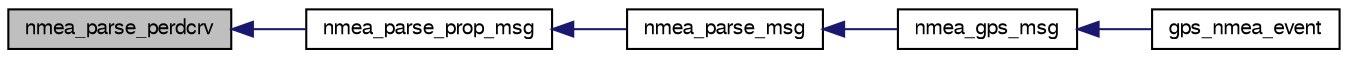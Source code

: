 digraph "nmea_parse_perdcrv"
{
  edge [fontname="FreeSans",fontsize="10",labelfontname="FreeSans",labelfontsize="10"];
  node [fontname="FreeSans",fontsize="10",shape=record];
  rankdir="LR";
  Node1 [label="nmea_parse_perdcrv",height=0.2,width=0.4,color="black", fillcolor="grey75", style="filled", fontcolor="black"];
  Node1 -> Node2 [dir="back",color="midnightblue",fontsize="10",style="solid",fontname="FreeSans"];
  Node2 [label="nmea_parse_prop_msg",height=0.2,width=0.4,color="black", fillcolor="white", style="filled",URL="$gps__nmea_8h.html#abad503c594db519e60515d9ac597f742"];
  Node2 -> Node3 [dir="back",color="midnightblue",fontsize="10",style="solid",fontname="FreeSans"];
  Node3 [label="nmea_parse_msg",height=0.2,width=0.4,color="black", fillcolor="white", style="filled",URL="$gps__nmea_8h.html#a5effdb9e315da2f7fb8259839a57050e",tooltip="nmea_parse_char() has a complete line. "];
  Node3 -> Node4 [dir="back",color="midnightblue",fontsize="10",style="solid",fontname="FreeSans"];
  Node4 [label="nmea_gps_msg",height=0.2,width=0.4,color="black", fillcolor="white", style="filled",URL="$gps__nmea_8h.html#ac4895fd95dc0cb8f5bb47a5ad64c3aee"];
  Node4 -> Node5 [dir="back",color="midnightblue",fontsize="10",style="solid",fontname="FreeSans"];
  Node5 [label="gps_nmea_event",height=0.2,width=0.4,color="black", fillcolor="white", style="filled",URL="$gps__nmea_8h.html#a9c374269a14c7e2a806a594c9f9ec9ff"];
}

